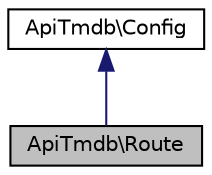 digraph "ApiTmdb\Route"
{
  edge [fontname="Helvetica",fontsize="10",labelfontname="Helvetica",labelfontsize="10"];
  node [fontname="Helvetica",fontsize="10",shape=record];
  Node3 [label="ApiTmdb\\Route",height=0.2,width=0.4,color="black", fillcolor="grey75", style="filled", fontcolor="black"];
  Node4 -> Node3 [dir="back",color="midnightblue",fontsize="10",style="solid",fontname="Helvetica"];
  Node4 [label="ApiTmdb\\Config",height=0.2,width=0.4,color="black", fillcolor="white", style="filled",URL="$classApiTmdb_1_1Config.html"];
}

